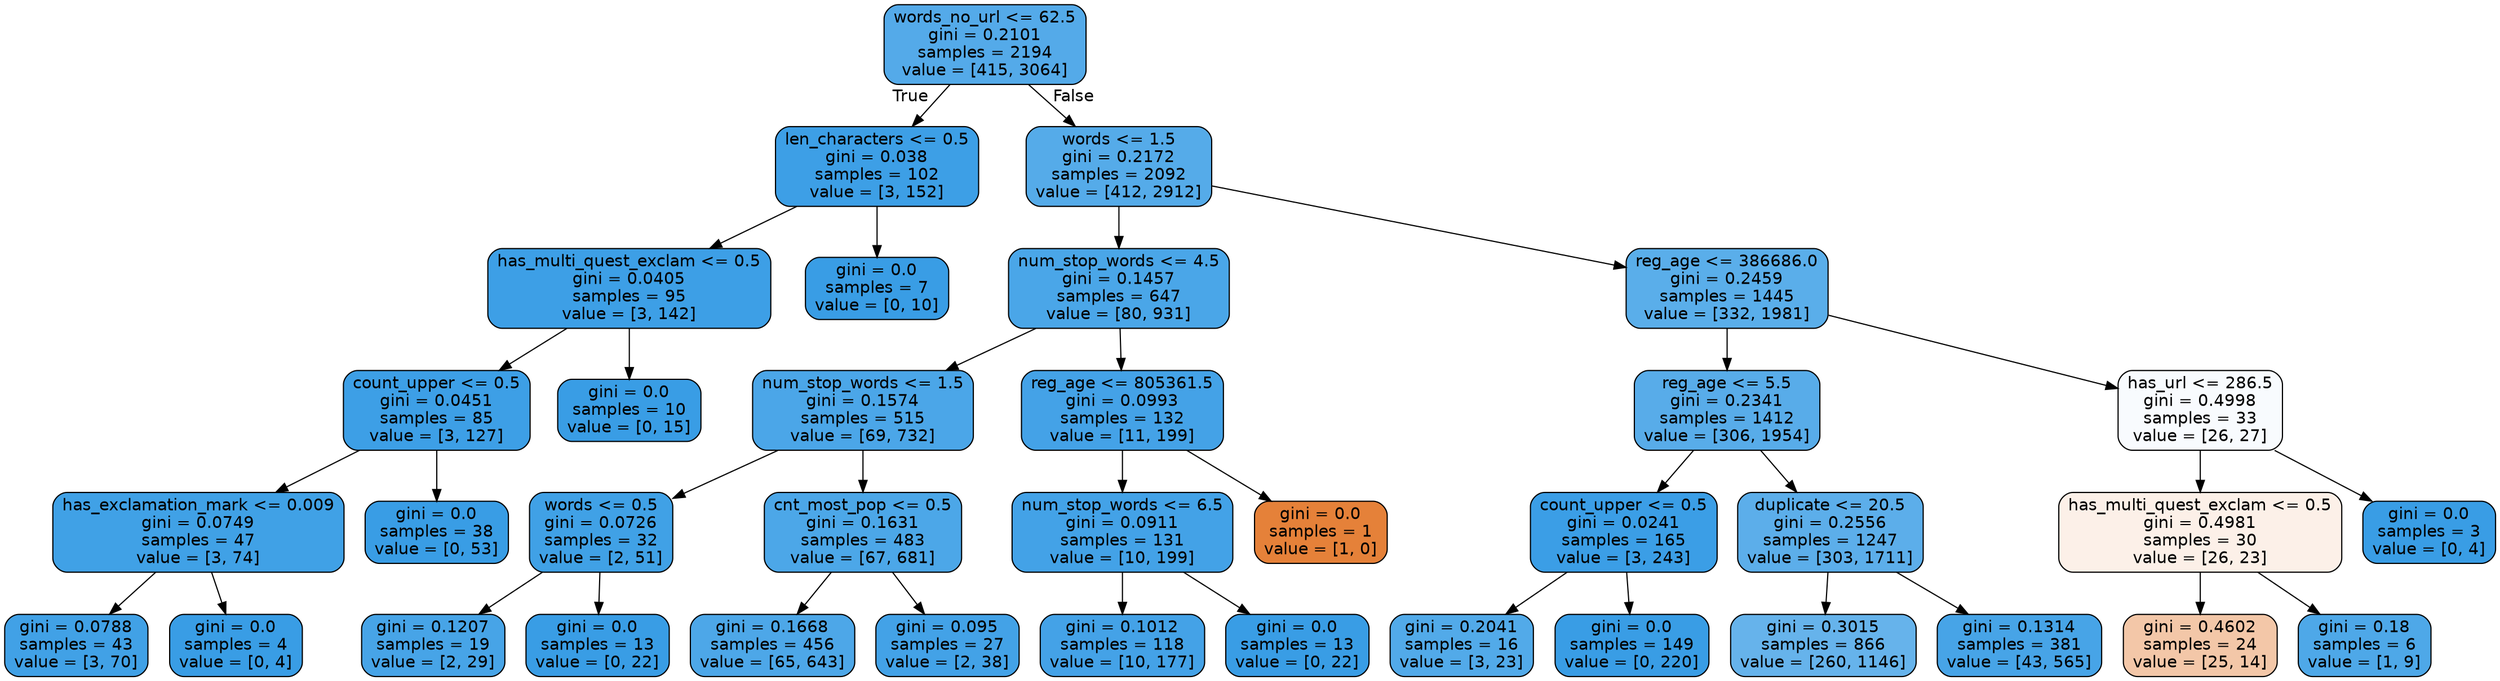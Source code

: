 digraph Tree {
node [shape=box, style="filled, rounded", color="black", fontname=helvetica] ;
edge [fontname=helvetica] ;
0 [label="words_no_url <= 62.5\ngini = 0.2101\nsamples = 2194\nvalue = [415, 3064]", fillcolor="#399de5dc"] ;
1 [label="len_characters <= 0.5\ngini = 0.038\nsamples = 102\nvalue = [3, 152]", fillcolor="#399de5fa"] ;
0 -> 1 [labeldistance=2.5, labelangle=45, headlabel="True"] ;
2 [label="has_multi_quest_exclam <= 0.5\ngini = 0.0405\nsamples = 95\nvalue = [3, 142]", fillcolor="#399de5fa"] ;
1 -> 2 ;
3 [label="count_upper <= 0.5\ngini = 0.0451\nsamples = 85\nvalue = [3, 127]", fillcolor="#399de5f9"] ;
2 -> 3 ;
4 [label="has_exclamation_mark <= 0.009\ngini = 0.0749\nsamples = 47\nvalue = [3, 74]", fillcolor="#399de5f5"] ;
3 -> 4 ;
5 [label="gini = 0.0788\nsamples = 43\nvalue = [3, 70]", fillcolor="#399de5f4"] ;
4 -> 5 ;
6 [label="gini = 0.0\nsamples = 4\nvalue = [0, 4]", fillcolor="#399de5ff"] ;
4 -> 6 ;
7 [label="gini = 0.0\nsamples = 38\nvalue = [0, 53]", fillcolor="#399de5ff"] ;
3 -> 7 ;
8 [label="gini = 0.0\nsamples = 10\nvalue = [0, 15]", fillcolor="#399de5ff"] ;
2 -> 8 ;
9 [label="gini = 0.0\nsamples = 7\nvalue = [0, 10]", fillcolor="#399de5ff"] ;
1 -> 9 ;
10 [label="words <= 1.5\ngini = 0.2172\nsamples = 2092\nvalue = [412, 2912]", fillcolor="#399de5db"] ;
0 -> 10 [labeldistance=2.5, labelangle=-45, headlabel="False"] ;
11 [label="num_stop_words <= 4.5\ngini = 0.1457\nsamples = 647\nvalue = [80, 931]", fillcolor="#399de5e9"] ;
10 -> 11 ;
12 [label="num_stop_words <= 1.5\ngini = 0.1574\nsamples = 515\nvalue = [69, 732]", fillcolor="#399de5e7"] ;
11 -> 12 ;
13 [label="words <= 0.5\ngini = 0.0726\nsamples = 32\nvalue = [2, 51]", fillcolor="#399de5f5"] ;
12 -> 13 ;
14 [label="gini = 0.1207\nsamples = 19\nvalue = [2, 29]", fillcolor="#399de5ed"] ;
13 -> 14 ;
15 [label="gini = 0.0\nsamples = 13\nvalue = [0, 22]", fillcolor="#399de5ff"] ;
13 -> 15 ;
16 [label="cnt_most_pop <= 0.5\ngini = 0.1631\nsamples = 483\nvalue = [67, 681]", fillcolor="#399de5e6"] ;
12 -> 16 ;
17 [label="gini = 0.1668\nsamples = 456\nvalue = [65, 643]", fillcolor="#399de5e5"] ;
16 -> 17 ;
18 [label="gini = 0.095\nsamples = 27\nvalue = [2, 38]", fillcolor="#399de5f2"] ;
16 -> 18 ;
19 [label="reg_age <= 805361.5\ngini = 0.0993\nsamples = 132\nvalue = [11, 199]", fillcolor="#399de5f1"] ;
11 -> 19 ;
20 [label="num_stop_words <= 6.5\ngini = 0.0911\nsamples = 131\nvalue = [10, 199]", fillcolor="#399de5f2"] ;
19 -> 20 ;
21 [label="gini = 0.1012\nsamples = 118\nvalue = [10, 177]", fillcolor="#399de5f1"] ;
20 -> 21 ;
22 [label="gini = 0.0\nsamples = 13\nvalue = [0, 22]", fillcolor="#399de5ff"] ;
20 -> 22 ;
23 [label="gini = 0.0\nsamples = 1\nvalue = [1, 0]", fillcolor="#e58139ff"] ;
19 -> 23 ;
24 [label="reg_age <= 386686.0\ngini = 0.2459\nsamples = 1445\nvalue = [332, 1981]", fillcolor="#399de5d4"] ;
10 -> 24 ;
25 [label="reg_age <= 5.5\ngini = 0.2341\nsamples = 1412\nvalue = [306, 1954]", fillcolor="#399de5d7"] ;
24 -> 25 ;
26 [label="count_upper <= 0.5\ngini = 0.0241\nsamples = 165\nvalue = [3, 243]", fillcolor="#399de5fc"] ;
25 -> 26 ;
27 [label="gini = 0.2041\nsamples = 16\nvalue = [3, 23]", fillcolor="#399de5de"] ;
26 -> 27 ;
28 [label="gini = 0.0\nsamples = 149\nvalue = [0, 220]", fillcolor="#399de5ff"] ;
26 -> 28 ;
29 [label="duplicate <= 20.5\ngini = 0.2556\nsamples = 1247\nvalue = [303, 1711]", fillcolor="#399de5d2"] ;
25 -> 29 ;
30 [label="gini = 0.3015\nsamples = 866\nvalue = [260, 1146]", fillcolor="#399de5c5"] ;
29 -> 30 ;
31 [label="gini = 0.1314\nsamples = 381\nvalue = [43, 565]", fillcolor="#399de5ec"] ;
29 -> 31 ;
32 [label="has_url <= 286.5\ngini = 0.4998\nsamples = 33\nvalue = [26, 27]", fillcolor="#399de509"] ;
24 -> 32 ;
33 [label="has_multi_quest_exclam <= 0.5\ngini = 0.4981\nsamples = 30\nvalue = [26, 23]", fillcolor="#e581391d"] ;
32 -> 33 ;
34 [label="gini = 0.4602\nsamples = 24\nvalue = [25, 14]", fillcolor="#e5813970"] ;
33 -> 34 ;
35 [label="gini = 0.18\nsamples = 6\nvalue = [1, 9]", fillcolor="#399de5e3"] ;
33 -> 35 ;
36 [label="gini = 0.0\nsamples = 3\nvalue = [0, 4]", fillcolor="#399de5ff"] ;
32 -> 36 ;
}